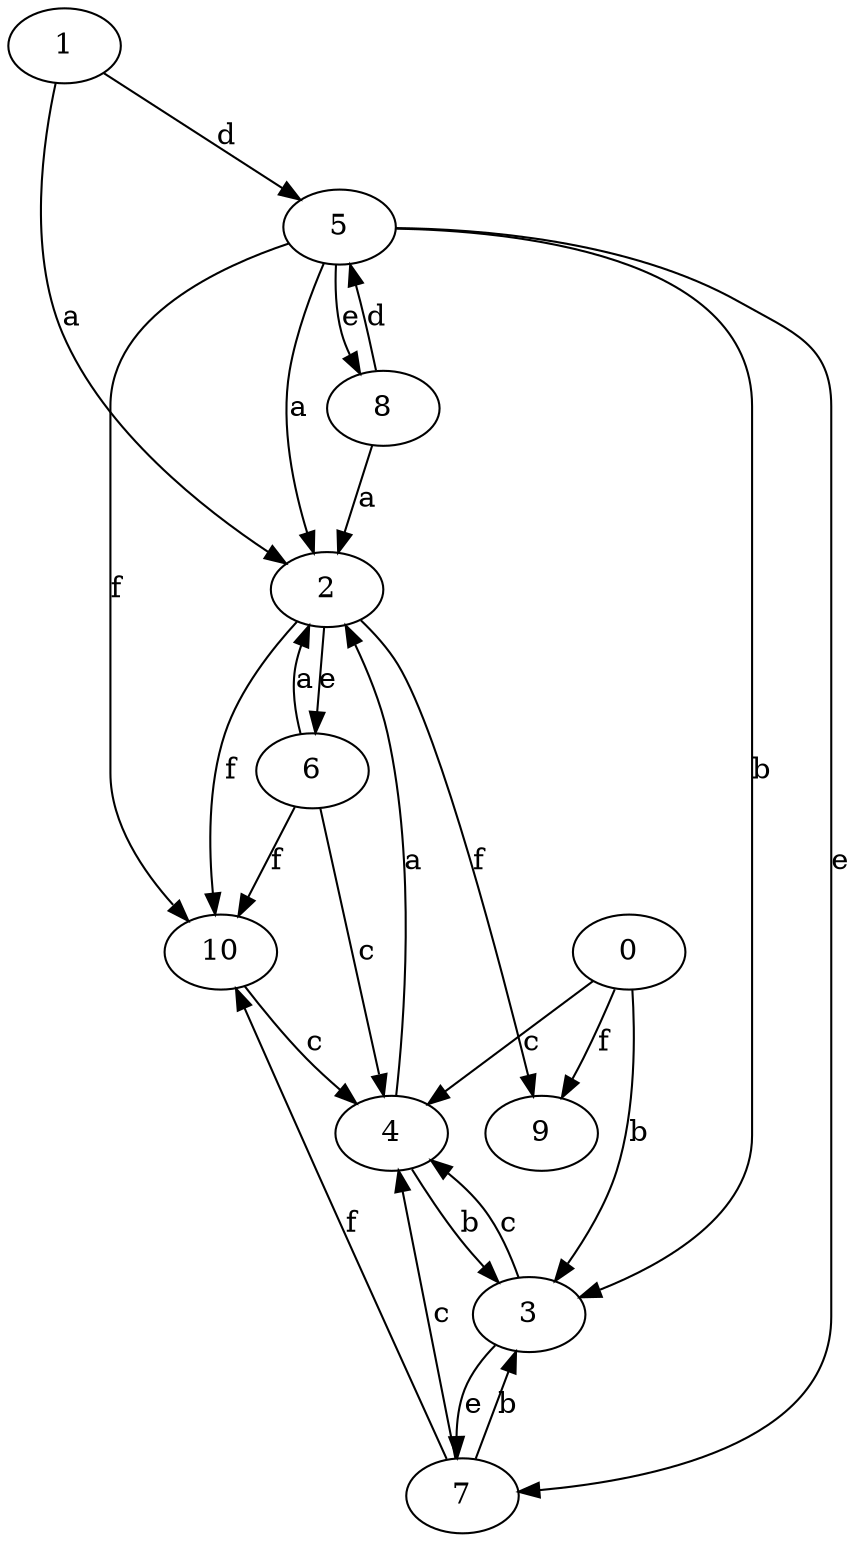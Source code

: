 strict digraph  {
2;
3;
4;
5;
6;
0;
7;
8;
9;
1;
10;
2 -> 6  [label=e];
2 -> 9  [label=f];
2 -> 10  [label=f];
3 -> 4  [label=c];
3 -> 7  [label=e];
4 -> 2  [label=a];
4 -> 3  [label=b];
5 -> 2  [label=a];
5 -> 3  [label=b];
5 -> 7  [label=e];
5 -> 8  [label=e];
5 -> 10  [label=f];
6 -> 2  [label=a];
6 -> 4  [label=c];
6 -> 10  [label=f];
0 -> 3  [label=b];
0 -> 4  [label=c];
0 -> 9  [label=f];
7 -> 3  [label=b];
7 -> 4  [label=c];
7 -> 10  [label=f];
8 -> 2  [label=a];
8 -> 5  [label=d];
1 -> 2  [label=a];
1 -> 5  [label=d];
10 -> 4  [label=c];
}
